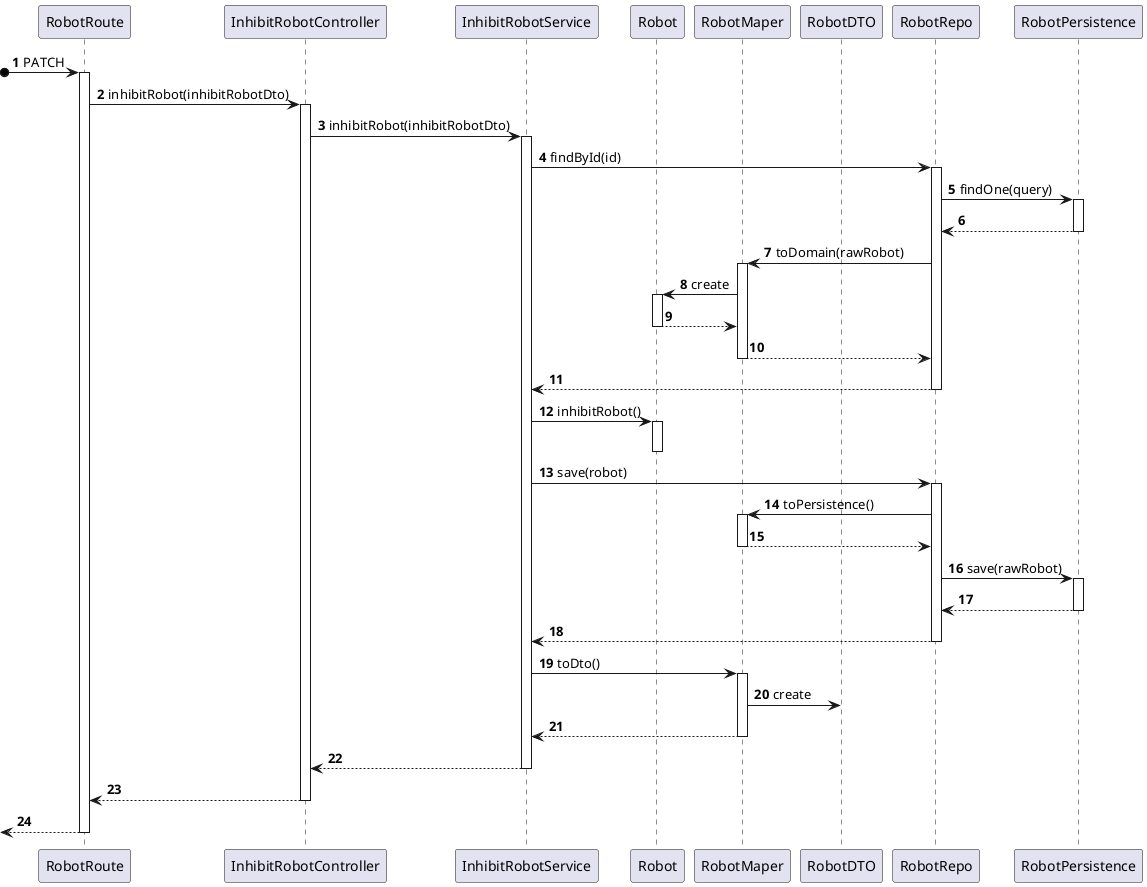 @startuml ProcessView
'https://plantuml.com/sequence-diagram

autonumber
participant RobotRoute
participant InhibitRobotController
participant InhibitRobotService
participant Robot
participant RobotMaper
participant RobotDTO
participant RobotRepo
participant RobotPersistence

?o->RobotRoute : PATCH
activate RobotRoute

RobotRoute -> InhibitRobotController : inhibitRobot(inhibitRobotDto)
activate InhibitRobotController

InhibitRobotController -> InhibitRobotService : inhibitRobot(inhibitRobotDto)
activate InhibitRobotService

InhibitRobotService -> RobotRepo : findById(id)
activate RobotRepo

RobotRepo -> RobotPersistence : findOne(query)
activate RobotPersistence

RobotPersistence --> RobotRepo
deactivate RobotPersistence

RobotRepo -> RobotMaper : toDomain(rawRobot)
activate RobotMaper

RobotMaper -> Robot : create
activate Robot

Robot --> RobotMaper
deactivate Robot

RobotMaper --> RobotRepo
deactivate RobotMaper

RobotRepo --> InhibitRobotService
deactivate RobotRepo

InhibitRobotService -> Robot : inhibitRobot()
activate Robot
deactivate Robot

InhibitRobotService -> RobotRepo : save(robot)
activate RobotRepo

RobotRepo -> RobotMaper : toPersistence()
activate RobotMaper

RobotMaper --> RobotRepo
deactivate RobotMaper

RobotRepo -> RobotPersistence : save(rawRobot)
activate RobotPersistence

RobotPersistence --> RobotRepo
deactivate RobotPersistence

RobotRepo --> InhibitRobotService
deactivate RobotRepo

InhibitRobotService -> RobotMaper : toDto()
activate RobotMaper

RobotMaper -> RobotDTO : create
deactivate Robot

RobotMaper --> InhibitRobotService
deactivate RobotMaper

InhibitRobotService --> InhibitRobotController 
deactivate InhibitRobotService

InhibitRobotController --> RobotRoute
deactivate InhibitRobotController

<-- RobotRoute
deactivate RobotRoute

@enduml
